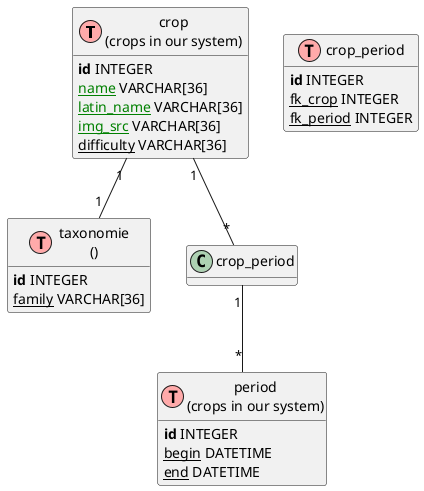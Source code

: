 @startuml
'Quelle https://gist.github.com/QuantumGhost/0955a45383a0b6c0bc24f9654b3cb561
' uncomment the line below if you're using computer with a retina display
' skinparam dpi 300
!define Table(name,desc) class name as "desc" << (T,#FFAAAA) >>
' we use bold for primary key
' green color for unique
' and underscore for not_null
!define primary_key(x) <b>x</b>
!define unique(x) <color:green>x</color>
!define not_null(x) <u>x</u>
' other tags available:
' <i></i>
' <back:COLOR></color>, where color is a color name or html color code
' (#FFAACC)
' see: http://plantuml.com/classes.html#More
hide methods
hide stereotypes

' entities

Table(crop, "crop\n(crops in our system)") {
primary_key(id) INTEGER
not_null(unique(name)) VARCHAR[36]
not_null(unique(latin_name)) VARCHAR[36]
not_null(unique(img_src)) VARCHAR[36]
not_null(difficulty) VARCHAR[36]
}

Table(cropandperiod,"crop_period") {
primary_key(id) INTEGER
not_null(fk_crop) INTEGER
not_null(fk_period) INTEGER
}

Table(period, "period\n(crops in our system)") {
primary_key(id) INTEGER
not_null((unique)location) VARCHAR[36]
not_null((unique)workflow) VARCHAR[36]
not_null(begin) DATETIME
not_null(end) DATETIME
}

Table(taxonomie, "taxonomie\n()") {
primary_key(id) INTEGER
not_null(family) VARCHAR[36]
not_null((unique)ordnung) VARCHAR[36]
not_null((unique)klasse) VARCHAR[36]
not_null((unique)art) VARCHAR[36]
}


' relationships
' one-to-one relationship
crop "1" -- "*" crop_period
crop_period "1" -- "*" period
crop "1" -- "1" taxonomie
@enduml
